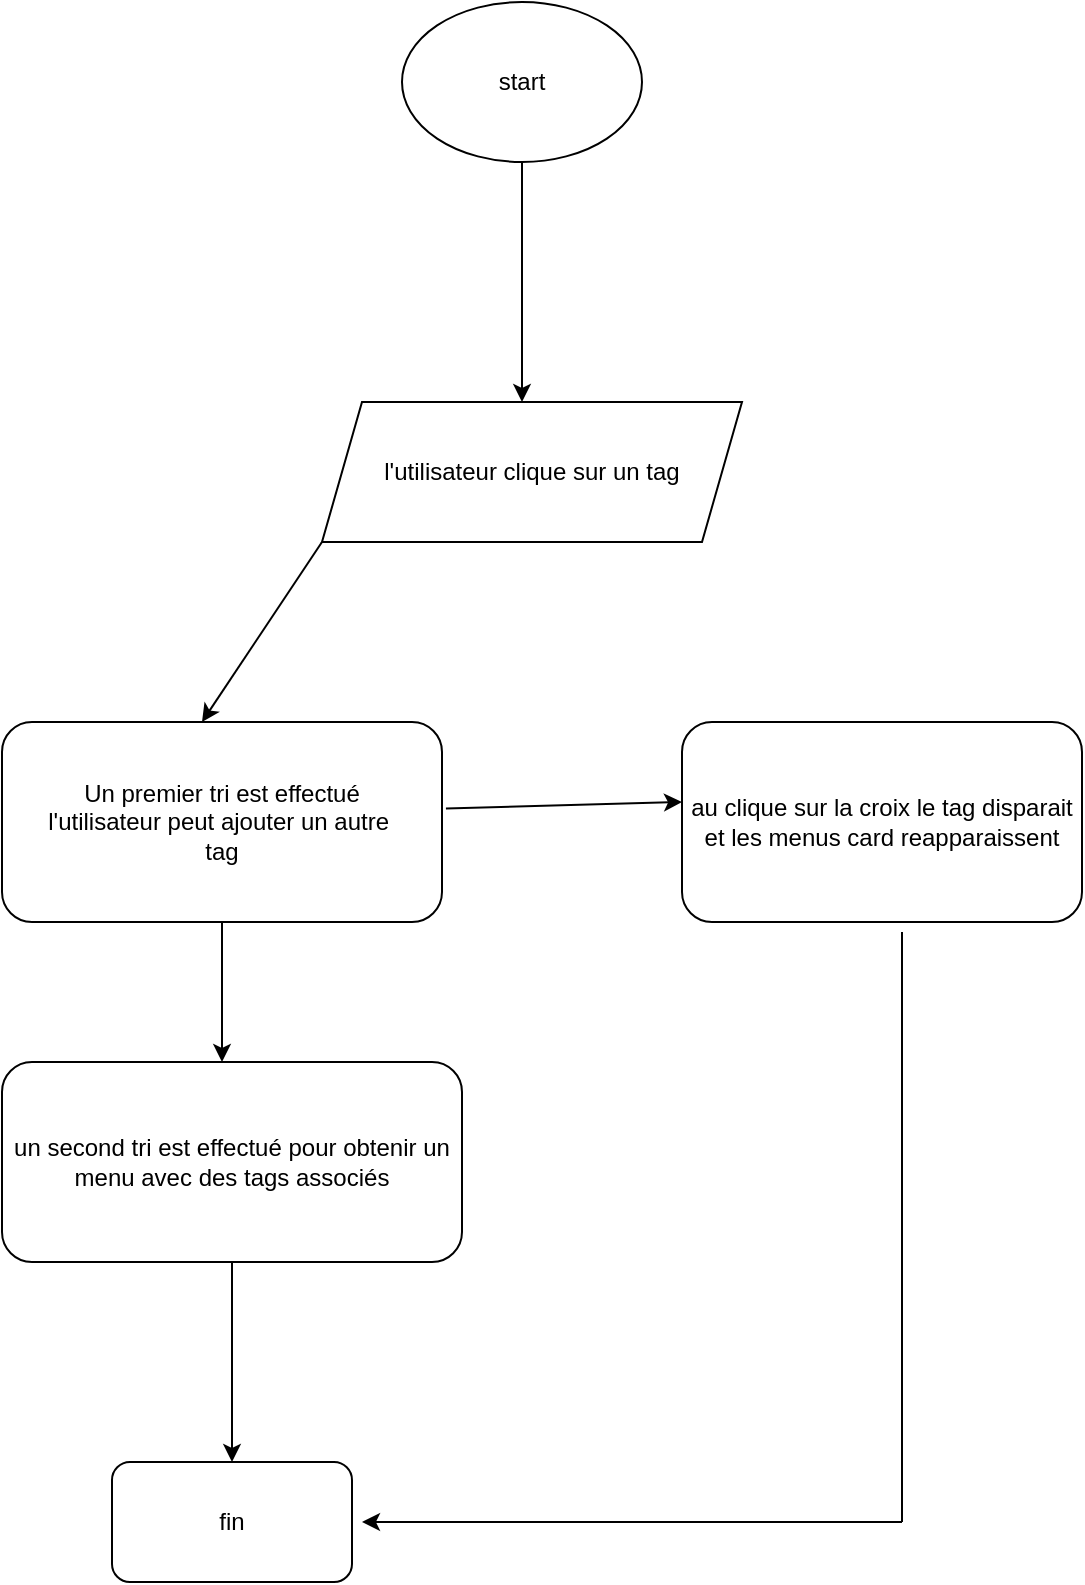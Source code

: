 <mxfile>
    <diagram id="5dQ2RFqeYDO_f_SLxcGZ" name="Page-1">
        <mxGraphModel dx="643" dy="1014" grid="1" gridSize="10" guides="1" tooltips="1" connect="1" arrows="1" fold="1" page="1" pageScale="1" pageWidth="827" pageHeight="1169" math="0" shadow="0">
            <root>
                <mxCell id="0"/>
                <mxCell id="1" parent="0"/>
                <mxCell id="2" value="start" style="ellipse;whiteSpace=wrap;html=1;" vertex="1" parent="1">
                    <mxGeometry x="260" y="80" width="120" height="80" as="geometry"/>
                </mxCell>
                <mxCell id="3" value="" style="endArrow=classic;html=1;exitX=0.5;exitY=1;exitDx=0;exitDy=0;" edge="1" parent="1" source="2">
                    <mxGeometry width="50" height="50" relative="1" as="geometry">
                        <mxPoint x="310" y="540" as="sourcePoint"/>
                        <mxPoint x="320" y="280" as="targetPoint"/>
                    </mxGeometry>
                </mxCell>
                <mxCell id="4" value="l'utilisateur clique sur un tag" style="shape=parallelogram;perimeter=parallelogramPerimeter;whiteSpace=wrap;html=1;fixedSize=1;" vertex="1" parent="1">
                    <mxGeometry x="220" y="280" width="210" height="70" as="geometry"/>
                </mxCell>
                <mxCell id="5" value="" style="endArrow=classic;html=1;exitX=0;exitY=1;exitDx=0;exitDy=0;" edge="1" parent="1" source="4">
                    <mxGeometry width="50" height="50" relative="1" as="geometry">
                        <mxPoint x="310" y="540" as="sourcePoint"/>
                        <mxPoint x="160" y="440" as="targetPoint"/>
                    </mxGeometry>
                </mxCell>
                <mxCell id="6" value="Un premier tri est effectué&lt;br&gt;l'utilisateur peut ajouter un autre&amp;nbsp;&lt;br&gt;tag" style="rounded=1;whiteSpace=wrap;html=1;" vertex="1" parent="1">
                    <mxGeometry x="60" y="440" width="220" height="100" as="geometry"/>
                </mxCell>
                <mxCell id="7" value="" style="endArrow=classic;html=1;exitX=0.5;exitY=1;exitDx=0;exitDy=0;" edge="1" parent="1" source="6">
                    <mxGeometry width="50" height="50" relative="1" as="geometry">
                        <mxPoint x="310" y="530" as="sourcePoint"/>
                        <mxPoint x="170" y="610" as="targetPoint"/>
                    </mxGeometry>
                </mxCell>
                <mxCell id="8" value="un second tri est effectué pour obtenir un menu avec des tags associés" style="rounded=1;whiteSpace=wrap;html=1;" vertex="1" parent="1">
                    <mxGeometry x="60" y="610" width="230" height="100" as="geometry"/>
                </mxCell>
                <mxCell id="9" value="" style="endArrow=classic;html=1;exitX=1.009;exitY=0.432;exitDx=0;exitDy=0;exitPerimeter=0;" edge="1" parent="1" source="6">
                    <mxGeometry width="50" height="50" relative="1" as="geometry">
                        <mxPoint x="310" y="520" as="sourcePoint"/>
                        <mxPoint x="400" y="480" as="targetPoint"/>
                    </mxGeometry>
                </mxCell>
                <mxCell id="10" value="au clique sur la croix le tag disparait et les menus card reapparaissent" style="rounded=1;whiteSpace=wrap;html=1;" vertex="1" parent="1">
                    <mxGeometry x="400" y="440" width="200" height="100" as="geometry"/>
                </mxCell>
                <mxCell id="11" value="" style="endArrow=classic;html=1;exitX=0.5;exitY=1;exitDx=0;exitDy=0;" edge="1" parent="1" source="8">
                    <mxGeometry width="50" height="50" relative="1" as="geometry">
                        <mxPoint x="310" y="510" as="sourcePoint"/>
                        <mxPoint x="175" y="810" as="targetPoint"/>
                        <Array as="points"/>
                    </mxGeometry>
                </mxCell>
                <mxCell id="12" value="fin" style="rounded=1;whiteSpace=wrap;html=1;" vertex="1" parent="1">
                    <mxGeometry x="115" y="810" width="120" height="60" as="geometry"/>
                </mxCell>
                <mxCell id="13" value="" style="endArrow=none;html=1;exitX=0.55;exitY=1.05;exitDx=0;exitDy=0;exitPerimeter=0;" edge="1" parent="1" source="10">
                    <mxGeometry width="50" height="50" relative="1" as="geometry">
                        <mxPoint x="310" y="510" as="sourcePoint"/>
                        <mxPoint x="510" y="840" as="targetPoint"/>
                    </mxGeometry>
                </mxCell>
                <mxCell id="14" value="" style="endArrow=classic;html=1;" edge="1" parent="1">
                    <mxGeometry width="50" height="50" relative="1" as="geometry">
                        <mxPoint x="510" y="840" as="sourcePoint"/>
                        <mxPoint x="240" y="840" as="targetPoint"/>
                    </mxGeometry>
                </mxCell>
            </root>
        </mxGraphModel>
    </diagram>
</mxfile>